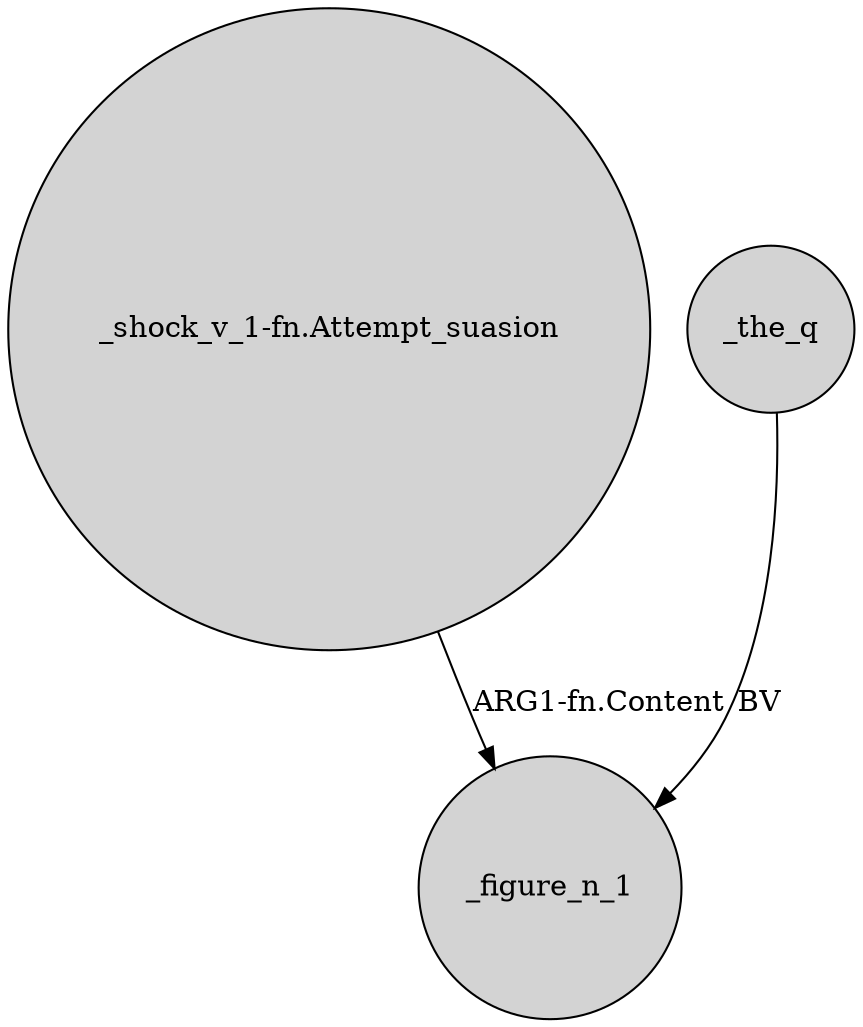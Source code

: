 digraph {
	node [shape=circle style=filled]
	"_shock_v_1-fn.Attempt_suasion" -> _figure_n_1 [label="ARG1-fn.Content"]
	_the_q -> _figure_n_1 [label=BV]
}
